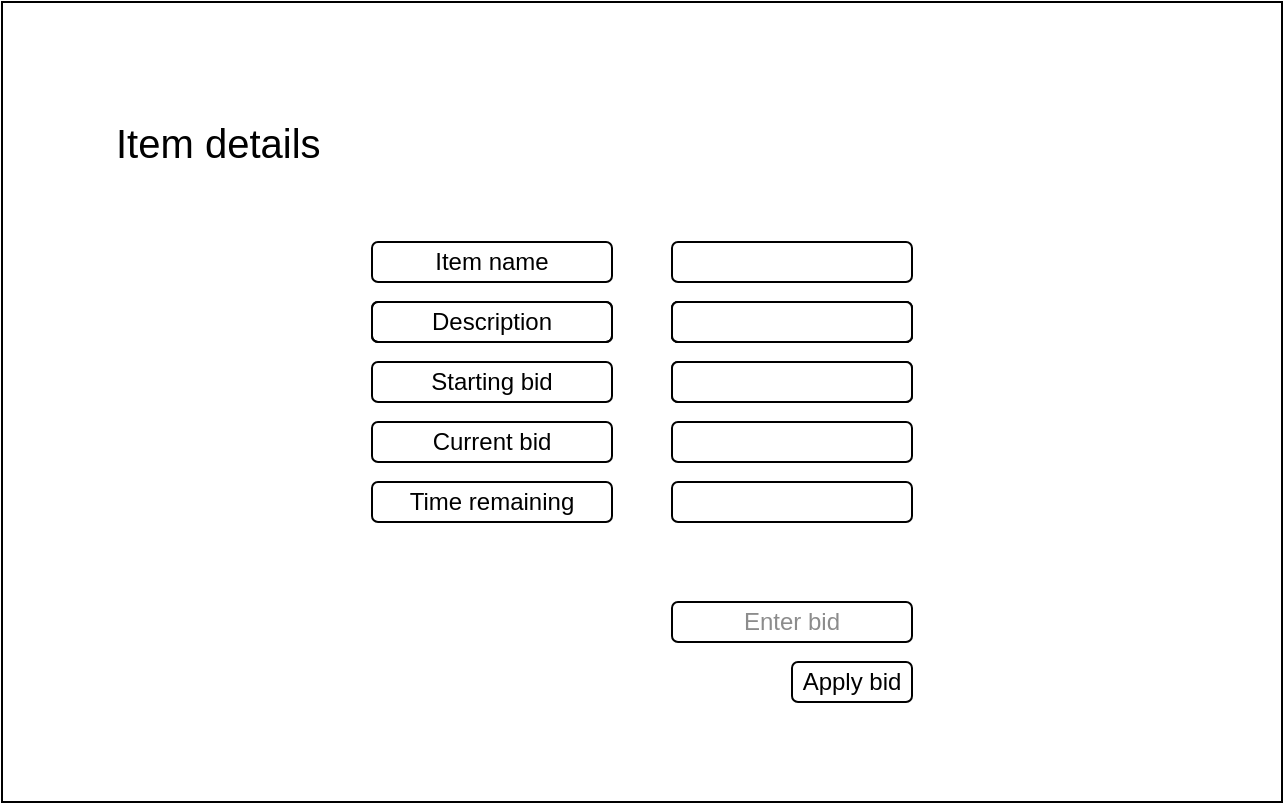 <mxfile version="21.5.2" type="github">
  <diagram name="Page-1" id="ZwK1TVxV1vT6BhjGhmxK">
    <mxGraphModel dx="1434" dy="739" grid="1" gridSize="10" guides="1" tooltips="1" connect="1" arrows="1" fold="1" page="1" pageScale="1" pageWidth="850" pageHeight="1100" math="0" shadow="0">
      <root>
        <mxCell id="0" />
        <mxCell id="1" parent="0" />
        <mxCell id="0N-Cx6Ho1NlnJ_tPjS4K-1" value="" style="rounded=0;whiteSpace=wrap;html=1;fillColor=none;" vertex="1" parent="1">
          <mxGeometry x="105" y="170" width="640" height="400" as="geometry" />
        </mxCell>
        <mxCell id="0N-Cx6Ho1NlnJ_tPjS4K-2" value="" style="rounded=1;whiteSpace=wrap;html=1;" vertex="1" parent="1">
          <mxGeometry x="440" y="290" width="120" height="20" as="geometry" />
        </mxCell>
        <mxCell id="0N-Cx6Ho1NlnJ_tPjS4K-3" value="" style="rounded=1;whiteSpace=wrap;html=1;align=left;" vertex="1" parent="1">
          <mxGeometry x="440" y="320" width="120" height="20" as="geometry" />
        </mxCell>
        <mxCell id="0N-Cx6Ho1NlnJ_tPjS4K-4" value="" style="rounded=1;whiteSpace=wrap;html=1;align=left;" vertex="1" parent="1">
          <mxGeometry x="440" y="350" width="120" height="20" as="geometry" />
        </mxCell>
        <mxCell id="0N-Cx6Ho1NlnJ_tPjS4K-5" value="Item details" style="rounded=0;whiteSpace=wrap;html=1;fillColor=none;strokeColor=none;fontSize=20;align=left;" vertex="1" parent="1">
          <mxGeometry x="160" y="210" width="190" height="60" as="geometry" />
        </mxCell>
        <mxCell id="0N-Cx6Ho1NlnJ_tPjS4K-6" value="" style="rounded=1;whiteSpace=wrap;html=1;fillColor=none;" vertex="1" parent="1">
          <mxGeometry x="290" y="320" width="120" height="20" as="geometry" />
        </mxCell>
        <mxCell id="0N-Cx6Ho1NlnJ_tPjS4K-7" value="Starting bid" style="rounded=1;whiteSpace=wrap;html=1;fillColor=none;" vertex="1" parent="1">
          <mxGeometry x="290" y="350" width="120" height="20" as="geometry" />
        </mxCell>
        <mxCell id="0N-Cx6Ho1NlnJ_tPjS4K-8" value="Item name" style="rounded=1;whiteSpace=wrap;html=1;fillColor=none;" vertex="1" parent="1">
          <mxGeometry x="290" y="290" width="120" height="20" as="geometry" />
        </mxCell>
        <mxCell id="0N-Cx6Ho1NlnJ_tPjS4K-9" value="Description" style="rounded=1;whiteSpace=wrap;html=1;fillColor=none;" vertex="1" parent="1">
          <mxGeometry x="290" y="320" width="120" height="20" as="geometry" />
        </mxCell>
        <mxCell id="0N-Cx6Ho1NlnJ_tPjS4K-10" value="" style="rounded=1;whiteSpace=wrap;html=1;align=left;" vertex="1" parent="1">
          <mxGeometry x="440" y="320" width="120" height="20" as="geometry" />
        </mxCell>
        <mxCell id="0N-Cx6Ho1NlnJ_tPjS4K-11" value="" style="rounded=1;whiteSpace=wrap;html=1;align=left;" vertex="1" parent="1">
          <mxGeometry x="440" y="350" width="120" height="20" as="geometry" />
        </mxCell>
        <mxCell id="0N-Cx6Ho1NlnJ_tPjS4K-12" value="" style="rounded=1;whiteSpace=wrap;html=1;align=left;" vertex="1" parent="1">
          <mxGeometry x="440" y="320" width="120" height="20" as="geometry" />
        </mxCell>
        <mxCell id="0N-Cx6Ho1NlnJ_tPjS4K-13" value="Enter bid" style="rounded=1;whiteSpace=wrap;html=1;fillColor=none;fontColor=#8C8C8C;" vertex="1" parent="1">
          <mxGeometry x="440" y="470" width="120" height="20" as="geometry" />
        </mxCell>
        <mxCell id="0N-Cx6Ho1NlnJ_tPjS4K-14" value="Current bid" style="rounded=1;whiteSpace=wrap;html=1;fillColor=none;" vertex="1" parent="1">
          <mxGeometry x="290" y="380" width="120" height="20" as="geometry" />
        </mxCell>
        <mxCell id="0N-Cx6Ho1NlnJ_tPjS4K-16" value="" style="rounded=1;whiteSpace=wrap;html=1;align=left;" vertex="1" parent="1">
          <mxGeometry x="440" y="380" width="120" height="20" as="geometry" />
        </mxCell>
        <mxCell id="0N-Cx6Ho1NlnJ_tPjS4K-17" value="Apply bid" style="rounded=1;whiteSpace=wrap;html=1;fillColor=none;" vertex="1" parent="1">
          <mxGeometry x="500" y="500" width="60" height="20" as="geometry" />
        </mxCell>
        <mxCell id="0N-Cx6Ho1NlnJ_tPjS4K-20" value="Time remaining" style="rounded=1;whiteSpace=wrap;html=1;fillColor=none;" vertex="1" parent="1">
          <mxGeometry x="290" y="410" width="120" height="20" as="geometry" />
        </mxCell>
        <mxCell id="0N-Cx6Ho1NlnJ_tPjS4K-21" value="" style="rounded=1;whiteSpace=wrap;html=1;align=left;" vertex="1" parent="1">
          <mxGeometry x="440" y="410" width="120" height="20" as="geometry" />
        </mxCell>
      </root>
    </mxGraphModel>
  </diagram>
</mxfile>
